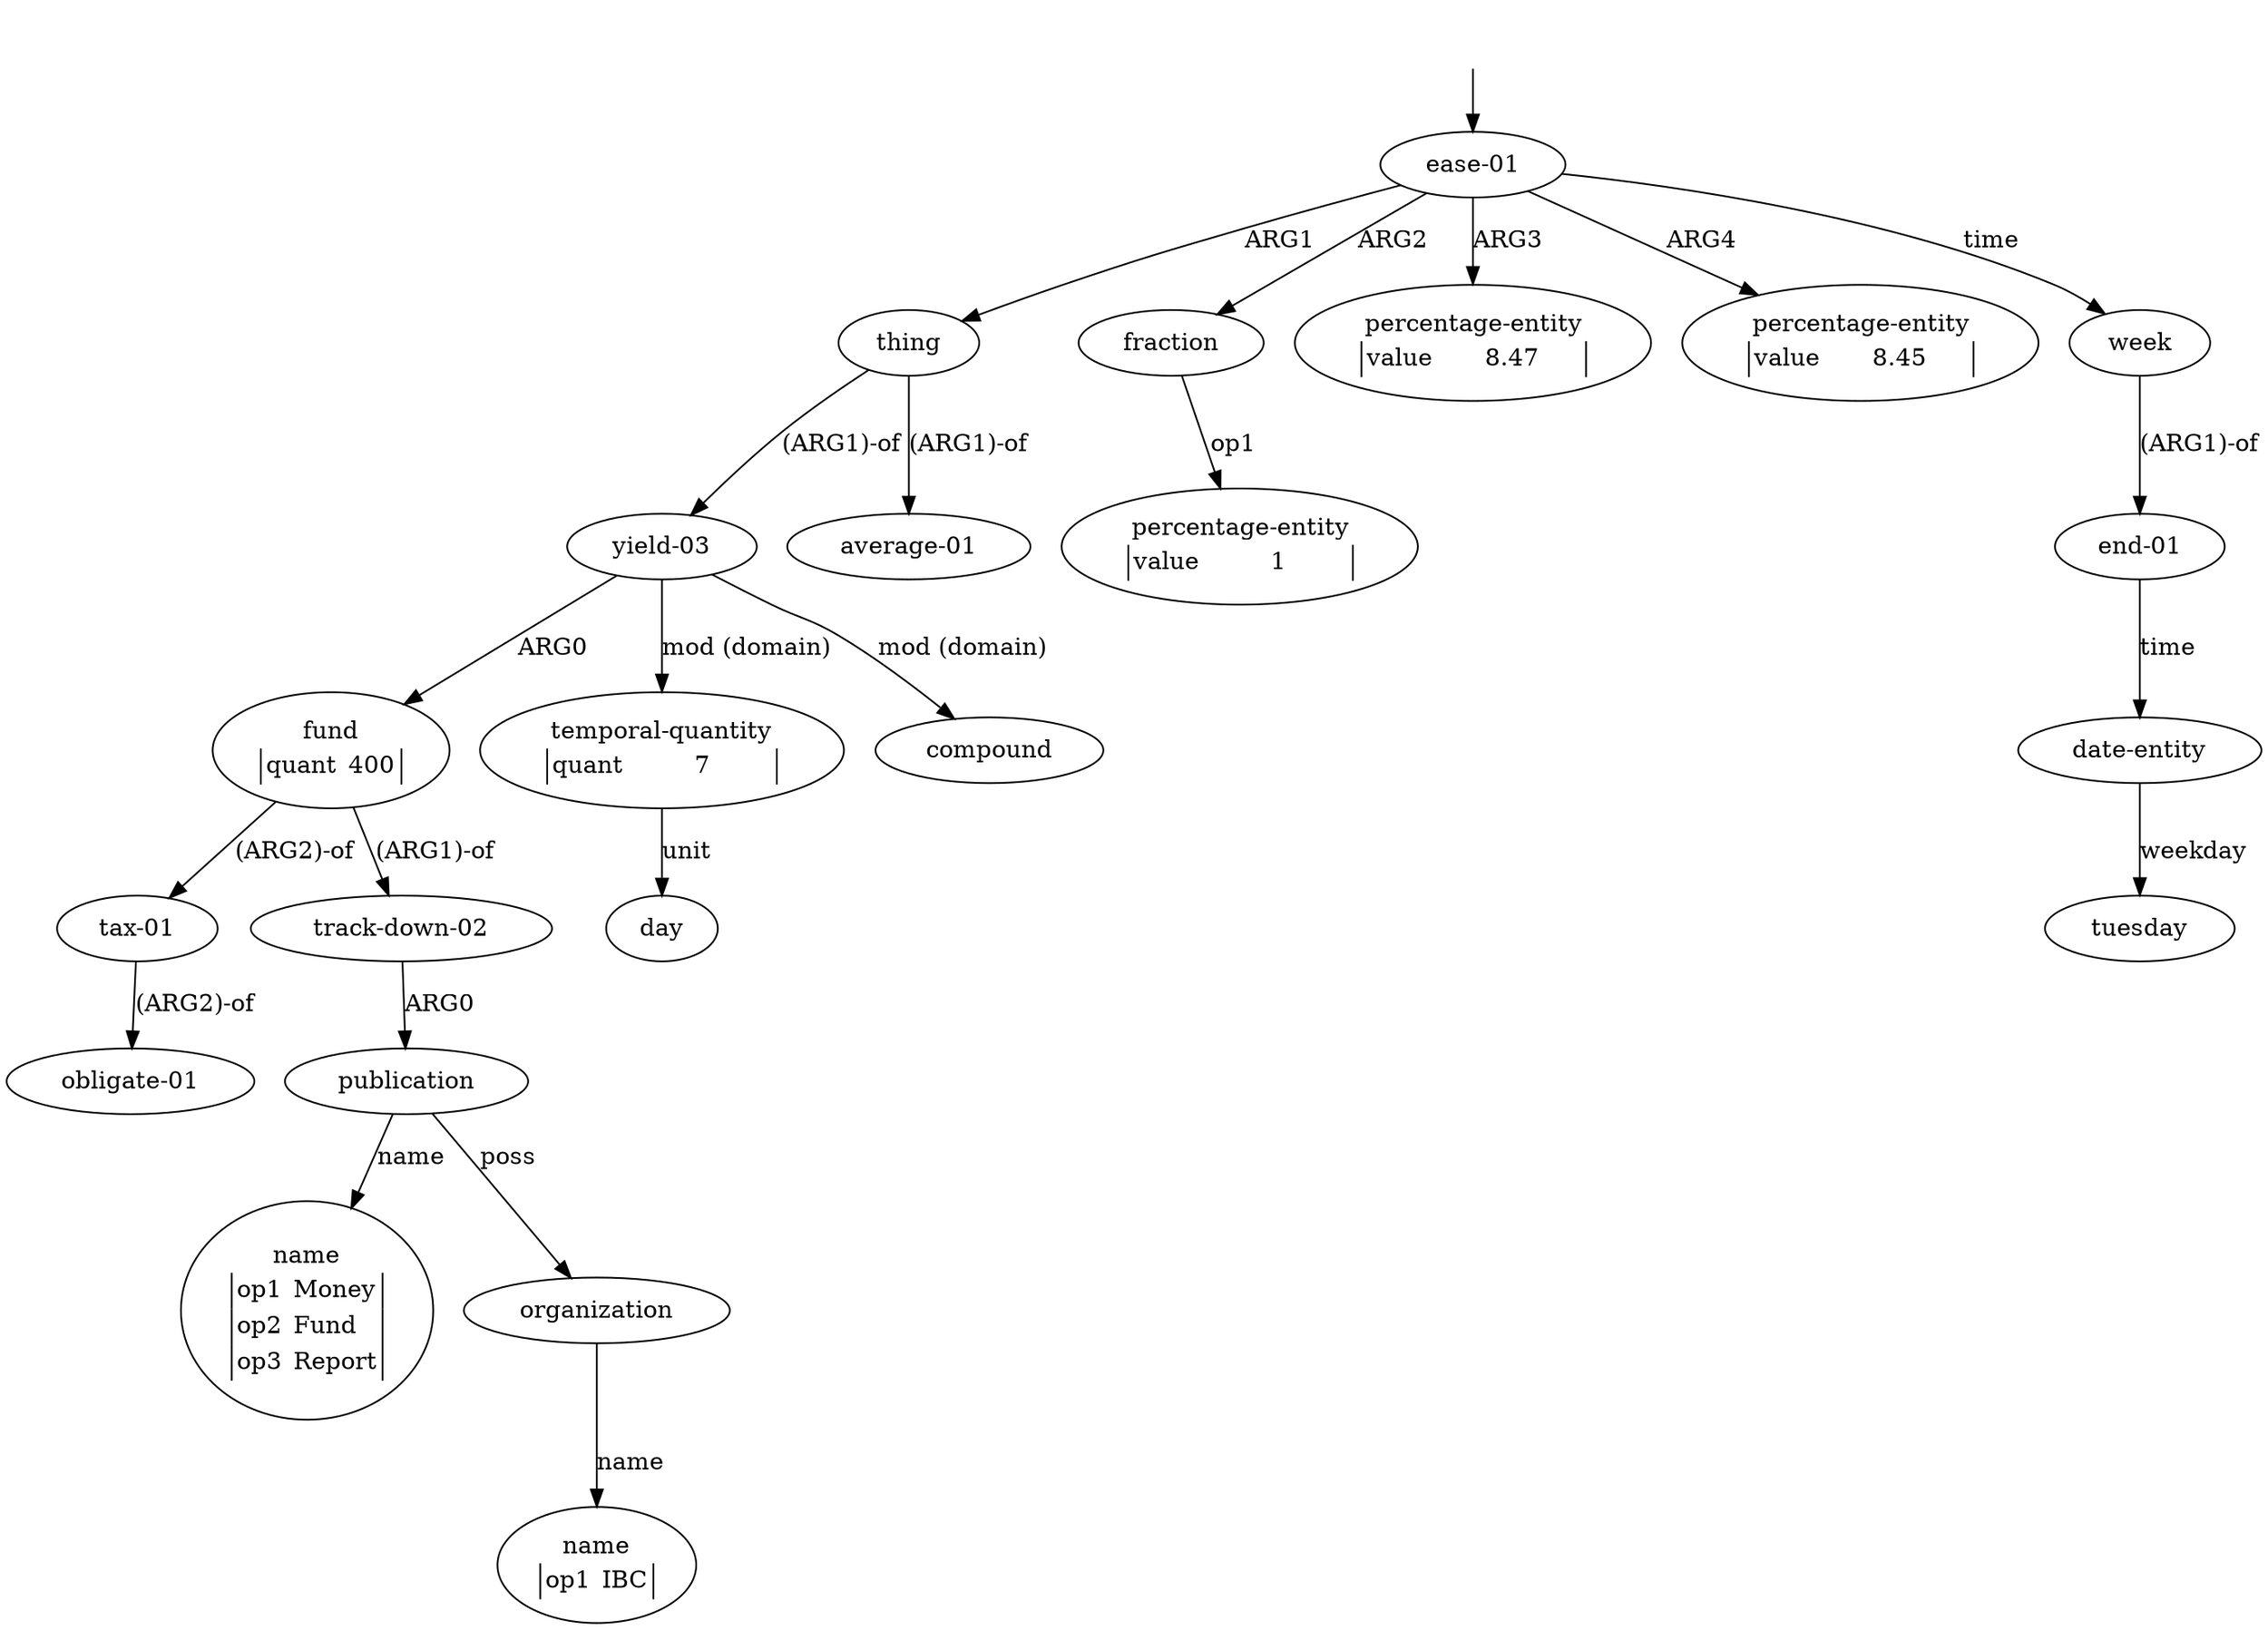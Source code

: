 digraph "20004002" {
  top [ style=invis ];
  top -> 0;
  0 [ label=<<table align="center" border="0" cellspacing="0"><tr><td colspan="2">ease-01</td></tr></table>> ];
  1 [ label=<<table align="center" border="0" cellspacing="0"><tr><td colspan="2">thing</td></tr></table>> ];
  2 [ label=<<table align="center" border="0" cellspacing="0"><tr><td colspan="2">yield-03</td></tr></table>> ];
  3 [ label=<<table align="center" border="0" cellspacing="0"><tr><td colspan="2">fund</td></tr><tr><td sides="l" border="1" align="left">quant</td><td sides="r" border="1" align="left">400</td></tr></table>> ];
  4 [ label=<<table align="center" border="0" cellspacing="0"><tr><td colspan="2">tax-01</td></tr></table>> ];
  5 [ label=<<table align="center" border="0" cellspacing="0"><tr><td colspan="2">obligate-01</td></tr></table>> ];
  6 [ label=<<table align="center" border="0" cellspacing="0"><tr><td colspan="2">track-down-02</td></tr></table>> ];
  7 [ label=<<table align="center" border="0" cellspacing="0"><tr><td colspan="2">publication</td></tr></table>> ];
  8 [ label=<<table align="center" border="0" cellspacing="0"><tr><td colspan="2">name</td></tr><tr><td sides="l" border="1" align="left">op1</td><td sides="r" border="1" align="left">Money</td></tr><tr><td sides="l" border="1" align="left">op2</td><td sides="r" border="1" align="left">Fund</td></tr><tr><td sides="l" border="1" align="left">op3</td><td sides="r" border="1" align="left">Report</td></tr></table>> ];
  9 [ label=<<table align="center" border="0" cellspacing="0"><tr><td colspan="2">organization</td></tr></table>> ];
  10 [ label=<<table align="center" border="0" cellspacing="0"><tr><td colspan="2">name</td></tr><tr><td sides="l" border="1" align="left">op1</td><td sides="r" border="1" align="left">IBC</td></tr></table>> ];
  11 [ label=<<table align="center" border="0" cellspacing="0"><tr><td colspan="2">temporal-quantity</td></tr><tr><td sides="l" border="1" align="left">quant</td><td sides="r" border="1" align="left">7</td></tr></table>> ];
  12 [ label=<<table align="center" border="0" cellspacing="0"><tr><td colspan="2">day</td></tr></table>> ];
  13 [ label=<<table align="center" border="0" cellspacing="0"><tr><td colspan="2">compound</td></tr></table>> ];
  14 [ label=<<table align="center" border="0" cellspacing="0"><tr><td colspan="2">average-01</td></tr></table>> ];
  15 [ label=<<table align="center" border="0" cellspacing="0"><tr><td colspan="2">fraction</td></tr></table>> ];
  16 [ label=<<table align="center" border="0" cellspacing="0"><tr><td colspan="2">percentage-entity</td></tr><tr><td sides="l" border="1" align="left">value</td><td sides="r" border="1" align="left">1</td></tr></table>> ];
  17 [ label=<<table align="center" border="0" cellspacing="0"><tr><td colspan="2">percentage-entity</td></tr><tr><td sides="l" border="1" align="left">value</td><td sides="r" border="1" align="left">8.47</td></tr></table>> ];
  18 [ label=<<table align="center" border="0" cellspacing="0"><tr><td colspan="2">percentage-entity</td></tr><tr><td sides="l" border="1" align="left">value</td><td sides="r" border="1" align="left">8.45</td></tr></table>> ];
  19 [ label=<<table align="center" border="0" cellspacing="0"><tr><td colspan="2">week</td></tr></table>> ];
  20 [ label=<<table align="center" border="0" cellspacing="0"><tr><td colspan="2">end-01</td></tr></table>> ];
  21 [ label=<<table align="center" border="0" cellspacing="0"><tr><td colspan="2">date-entity</td></tr></table>> ];
  22 [ label=<<table align="center" border="0" cellspacing="0"><tr><td colspan="2">tuesday</td></tr></table>> ];
  4 -> 5 [ label="(ARG2)-of" ];
  21 -> 22 [ label="weekday" ];
  15 -> 16 [ label="op1" ];
  7 -> 8 [ label="name" ];
  0 -> 15 [ label="ARG2" ];
  2 -> 3 [ label="ARG0" ];
  20 -> 21 [ label="time" ];
  1 -> 2 [ label="(ARG1)-of" ];
  7 -> 9 [ label="poss" ];
  2 -> 11 [ label="mod (domain)" ];
  0 -> 17 [ label="ARG3" ];
  0 -> 19 [ label="time" ];
  1 -> 14 [ label="(ARG1)-of" ];
  6 -> 7 [ label="ARG0" ];
  0 -> 18 [ label="ARG4" ];
  19 -> 20 [ label="(ARG1)-of" ];
  3 -> 4 [ label="(ARG2)-of" ];
  2 -> 13 [ label="mod (domain)" ];
  9 -> 10 [ label="name" ];
  11 -> 12 [ label="unit" ];
  3 -> 6 [ label="(ARG1)-of" ];
  0 -> 1 [ label="ARG1" ];
}

